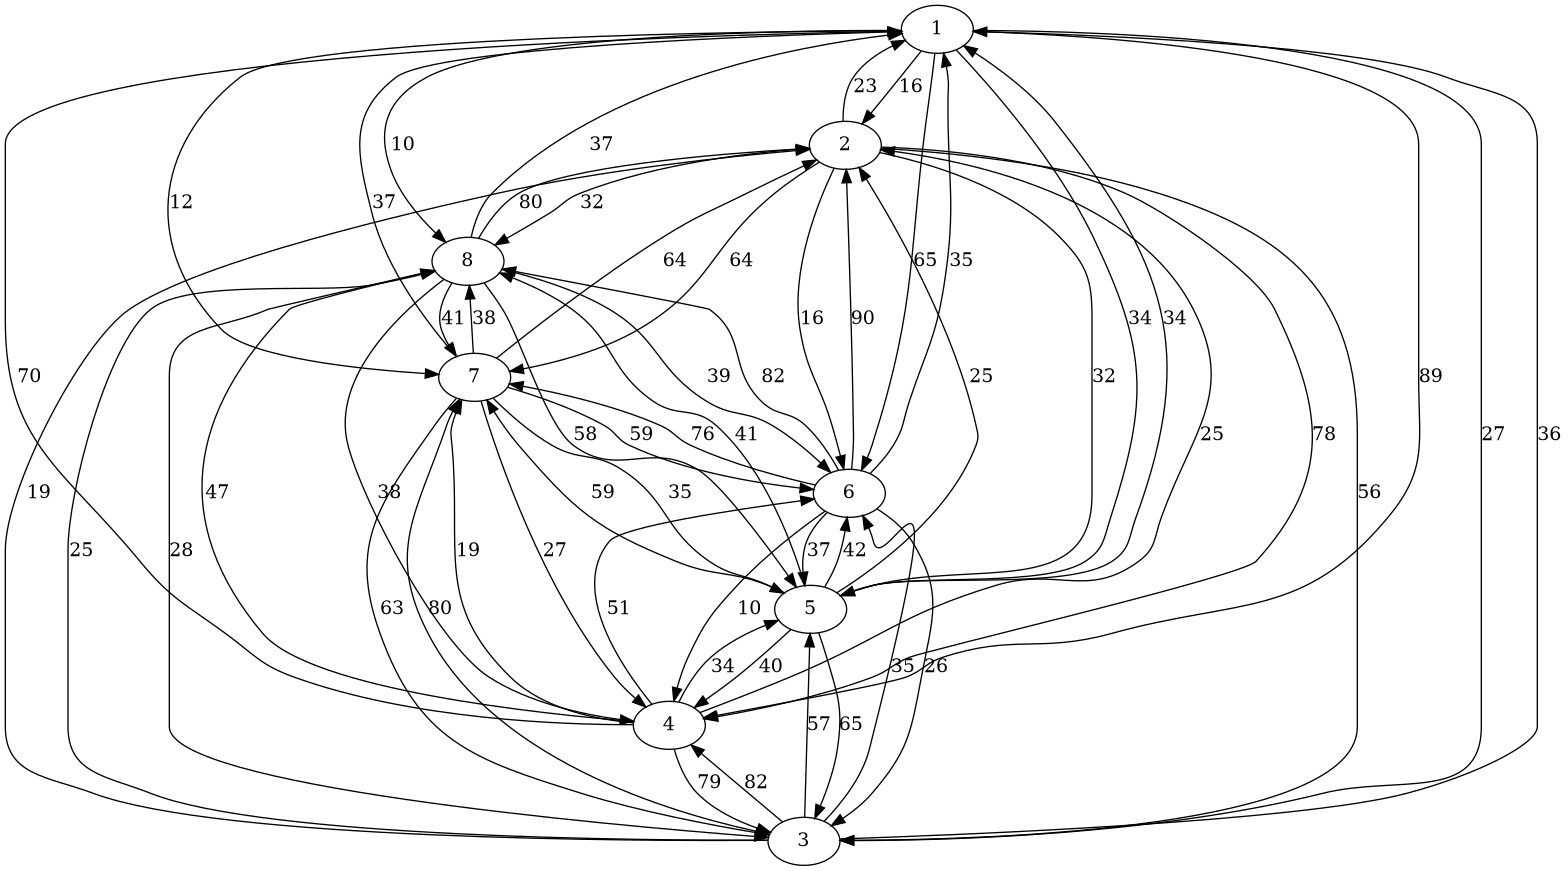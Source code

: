 @startdot
digraph graf {
1 -> 2 [label=16];
1 -> 3 [label=27];
1 -> 4 [label=89];
1 -> 5 [label=34];
1 -> 6 [label=65];
1 -> 7 [label=12];
1 -> 8 [label=10];
2 -> 1 [label=23];
2 -> 3 [label=56];
2 -> 4 [label=78];
2 -> 5 [label=32];
2 -> 6 [label=16];
2 -> 7 [label=64];
2 -> 8 [label=32];
3 -> 1 [label=36];
3 -> 2 [label=19];
3 -> 4 [label=82];
3 -> 5 [label=57];
3 -> 6 [label=35];
3 -> 7 [label=80];
3 -> 8 [label=25];
4 -> 1 [label=70];
4 -> 2 [label=25];
4 -> 3 [label=79];
4 -> 5 [label=34];
4 -> 6 [label=51];
4 -> 7 [label=19];
4 -> 8 [label=47];
5 -> 1 [label=34];
5 -> 2 [label=25];
5 -> 3 [label=65];
5 -> 4 [label=40];
5 -> 6 [label=42];
5 -> 7 [label=59];
5 -> 8 [label=41];
6 -> 1 [label=35];
6 -> 2 [label=90];
6 -> 3 [label=26];
6 -> 4 [label=10];
6 -> 5 [label=37];
6 -> 7 [label=76];
6 -> 8 [label=82];
7 -> 1 [label=37];
7 -> 2 [label=64];
7 -> 3 [label=63];
7 -> 4 [label=27];
7 -> 5 [label=35];
7 -> 6 [label=59];
7 -> 8 [label=38];
8 -> 1 [label=37];
8 -> 2 [label=80];
8 -> 3 [label=28];
8 -> 4 [label=38];
8 -> 5 [label=58];
8 -> 6 [label=39];
8 -> 7 [label=41];
}
@enddot